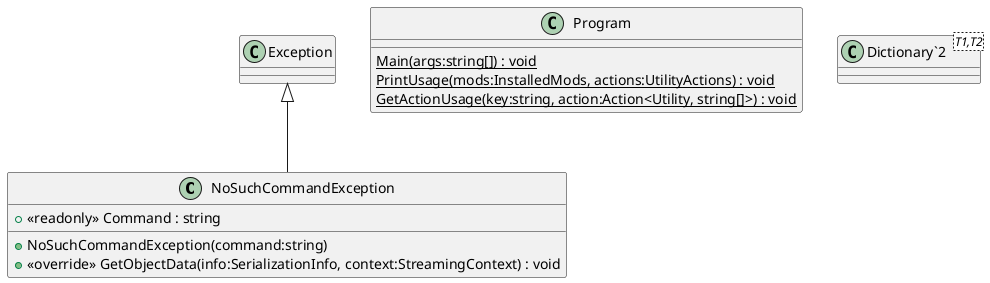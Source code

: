 @startuml
class NoSuchCommandException {
    + <<readonly>> Command : string
    + NoSuchCommandException(command:string)
    + <<override>> GetObjectData(info:SerializationInfo, context:StreamingContext) : void
}
class Program {
    {static} Main(args:string[]) : void
    {static} PrintUsage(mods:InstalledMods, actions:UtilityActions) : void
    {static} GetActionUsage(key:string, action:Action<Utility, string[]>) : void
}
class "Dictionary`2"<T1,T2> {
}
Exception <|-- NoSuchCommandException
@enduml
